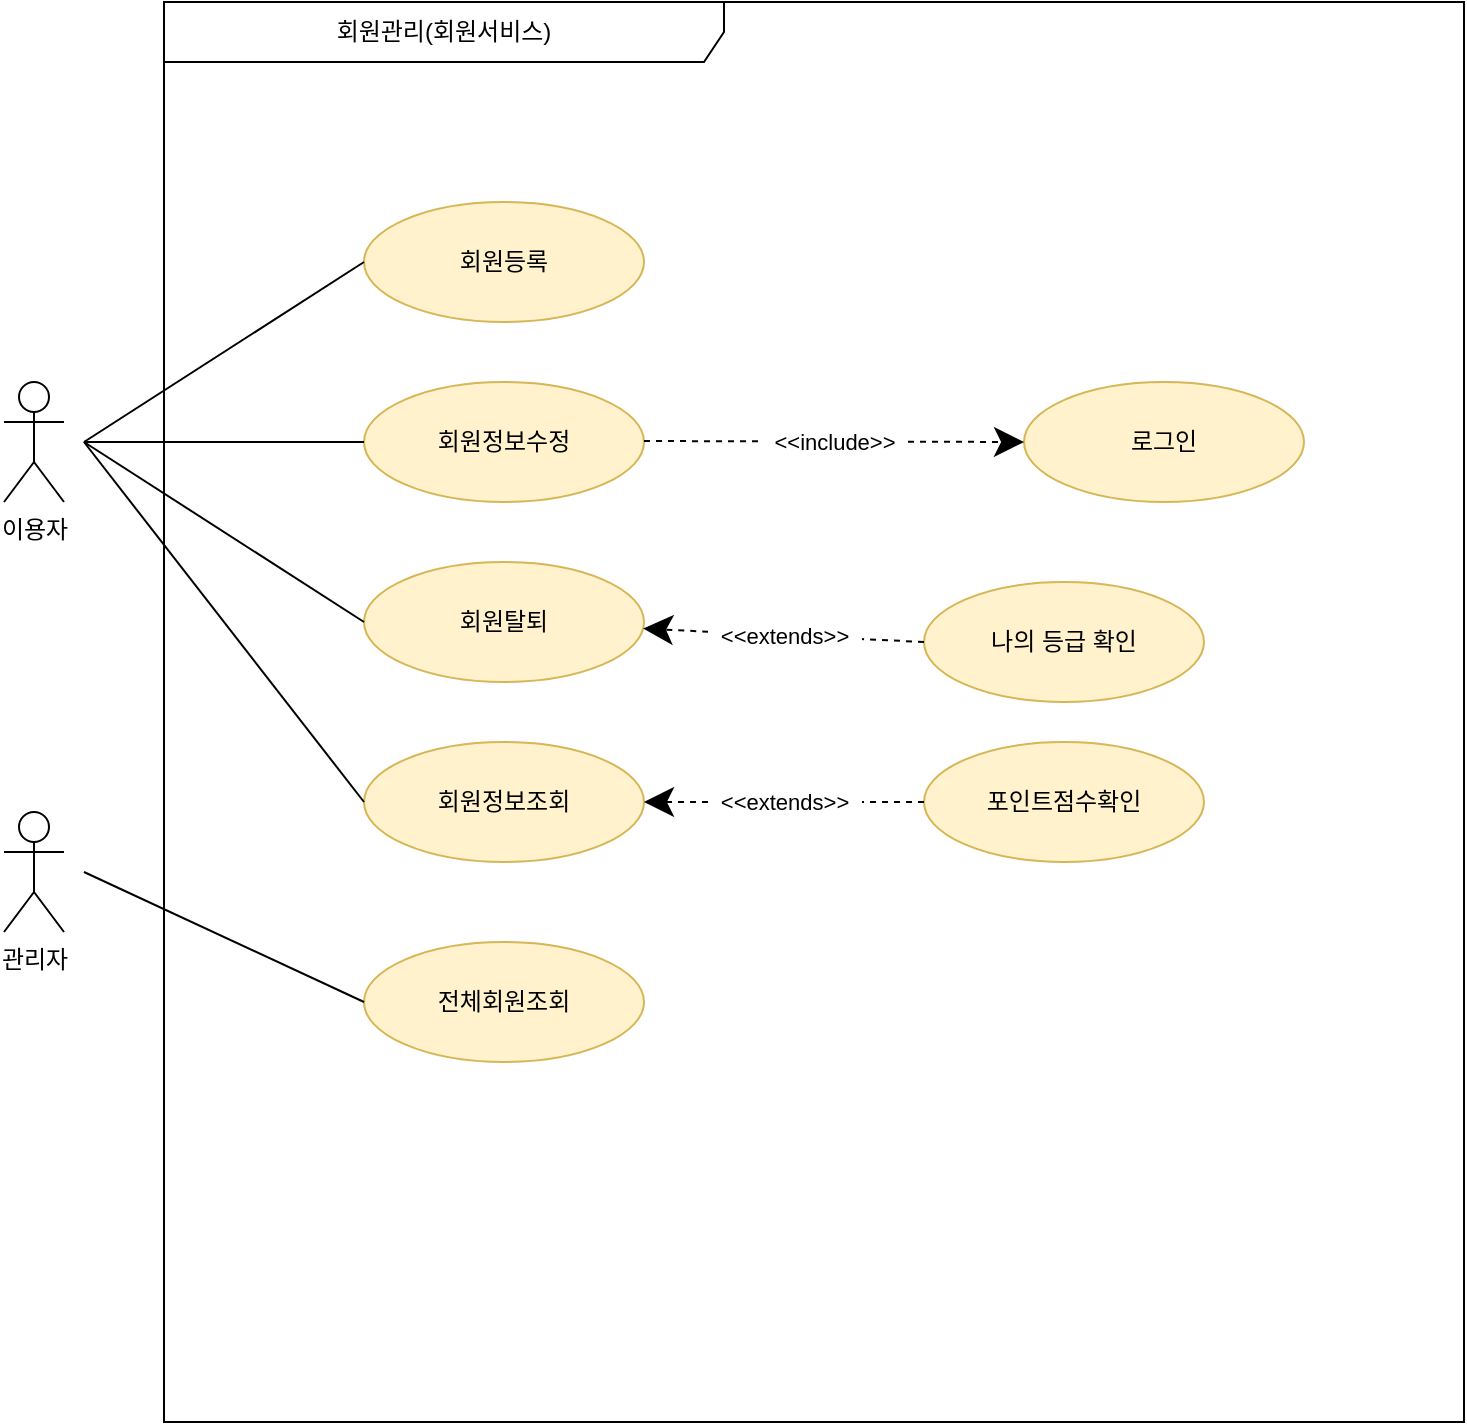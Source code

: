 <mxfile version="21.3.2" type="github">
  <diagram name="페이지-1" id="7yA3M5oHXoed5DA-7h5f">
    <mxGraphModel dx="1434" dy="764" grid="1" gridSize="10" guides="1" tooltips="1" connect="1" arrows="1" fold="1" page="1" pageScale="1" pageWidth="827" pageHeight="1169" math="0" shadow="0">
      <root>
        <mxCell id="0" />
        <mxCell id="1" parent="0" />
        <mxCell id="_hMRSCN7YaHlp1FsNygt-1" value="이용자&lt;br&gt;" style="shape=umlActor;verticalLabelPosition=bottom;verticalAlign=top;html=1;outlineConnect=0;" vertex="1" parent="1">
          <mxGeometry x="40" y="240" width="30" height="60" as="geometry" />
        </mxCell>
        <mxCell id="_hMRSCN7YaHlp1FsNygt-2" value="회원관리(회원서비스)" style="shape=umlFrame;whiteSpace=wrap;html=1;pointerEvents=0;width=280;height=30;" vertex="1" parent="1">
          <mxGeometry x="120" y="50" width="650" height="710" as="geometry" />
        </mxCell>
        <mxCell id="_hMRSCN7YaHlp1FsNygt-3" value="회원등록" style="ellipse;whiteSpace=wrap;html=1;fillColor=#fff2cc;strokeColor=#d6b656;" vertex="1" parent="1">
          <mxGeometry x="220" y="150" width="140" height="60" as="geometry" />
        </mxCell>
        <mxCell id="_hMRSCN7YaHlp1FsNygt-4" value="회원정보수정" style="ellipse;whiteSpace=wrap;html=1;fillColor=#fff2cc;strokeColor=#d6b656;" vertex="1" parent="1">
          <mxGeometry x="220" y="240" width="140" height="60" as="geometry" />
        </mxCell>
        <mxCell id="_hMRSCN7YaHlp1FsNygt-5" value="회원탈퇴" style="ellipse;whiteSpace=wrap;html=1;fillColor=#fff2cc;strokeColor=#d6b656;" vertex="1" parent="1">
          <mxGeometry x="220" y="330" width="140" height="60" as="geometry" />
        </mxCell>
        <mxCell id="_hMRSCN7YaHlp1FsNygt-6" value="회원정보조회" style="ellipse;whiteSpace=wrap;html=1;fillColor=#fff2cc;strokeColor=#d6b656;" vertex="1" parent="1">
          <mxGeometry x="220" y="420" width="140" height="60" as="geometry" />
        </mxCell>
        <mxCell id="_hMRSCN7YaHlp1FsNygt-7" value="전체회원조회" style="ellipse;whiteSpace=wrap;html=1;fillColor=#fff2cc;strokeColor=#d6b656;" vertex="1" parent="1">
          <mxGeometry x="220" y="520" width="140" height="60" as="geometry" />
        </mxCell>
        <mxCell id="_hMRSCN7YaHlp1FsNygt-8" value="" style="endArrow=none;html=1;rounded=0;entryX=0;entryY=0.5;entryDx=0;entryDy=0;" edge="1" parent="1" target="_hMRSCN7YaHlp1FsNygt-4">
          <mxGeometry width="50" height="50" relative="1" as="geometry">
            <mxPoint x="80" y="270" as="sourcePoint" />
            <mxPoint x="440" y="370" as="targetPoint" />
          </mxGeometry>
        </mxCell>
        <mxCell id="_hMRSCN7YaHlp1FsNygt-9" value="" style="endArrow=none;html=1;rounded=0;entryX=0;entryY=0.5;entryDx=0;entryDy=0;" edge="1" parent="1" target="_hMRSCN7YaHlp1FsNygt-3">
          <mxGeometry width="50" height="50" relative="1" as="geometry">
            <mxPoint x="80" y="270" as="sourcePoint" />
            <mxPoint x="190" y="220" as="targetPoint" />
          </mxGeometry>
        </mxCell>
        <mxCell id="_hMRSCN7YaHlp1FsNygt-10" value="" style="endArrow=none;html=1;rounded=0;entryX=0;entryY=0.5;entryDx=0;entryDy=0;" edge="1" parent="1" target="_hMRSCN7YaHlp1FsNygt-5">
          <mxGeometry width="50" height="50" relative="1" as="geometry">
            <mxPoint x="80" y="270" as="sourcePoint" />
            <mxPoint x="190" y="130" as="targetPoint" />
          </mxGeometry>
        </mxCell>
        <mxCell id="_hMRSCN7YaHlp1FsNygt-11" value="" style="endArrow=none;html=1;rounded=0;entryX=0;entryY=0.5;entryDx=0;entryDy=0;" edge="1" parent="1" target="_hMRSCN7YaHlp1FsNygt-6">
          <mxGeometry width="50" height="50" relative="1" as="geometry">
            <mxPoint x="80" y="270" as="sourcePoint" />
            <mxPoint x="190" y="310" as="targetPoint" />
          </mxGeometry>
        </mxCell>
        <mxCell id="_hMRSCN7YaHlp1FsNygt-12" value="" style="endArrow=none;html=1;rounded=0;entryX=0;entryY=0.5;entryDx=0;entryDy=0;" edge="1" parent="1" target="_hMRSCN7YaHlp1FsNygt-7">
          <mxGeometry width="50" height="50" relative="1" as="geometry">
            <mxPoint x="80" y="485" as="sourcePoint" />
            <mxPoint x="190" y="400" as="targetPoint" />
          </mxGeometry>
        </mxCell>
        <mxCell id="_hMRSCN7YaHlp1FsNygt-15" value="관리자" style="shape=umlActor;verticalLabelPosition=bottom;verticalAlign=top;html=1;outlineConnect=0;" vertex="1" parent="1">
          <mxGeometry x="40" y="455" width="30" height="60" as="geometry" />
        </mxCell>
        <mxCell id="_hMRSCN7YaHlp1FsNygt-16" value="로그인" style="ellipse;whiteSpace=wrap;html=1;fillColor=#fff2cc;strokeColor=#d6b656;" vertex="1" parent="1">
          <mxGeometry x="550" y="240" width="140" height="60" as="geometry" />
        </mxCell>
        <mxCell id="_hMRSCN7YaHlp1FsNygt-17" value="&amp;nbsp; &amp;lt;&amp;lt;include&amp;gt;&amp;gt;&amp;nbsp;&amp;nbsp;" style="endArrow=classic;endSize=12;dashed=1;html=1;rounded=0;endFill=1;" edge="1" parent="1">
          <mxGeometry width="160" relative="1" as="geometry">
            <mxPoint x="360" y="269.5" as="sourcePoint" />
            <mxPoint x="550" y="270" as="targetPoint" />
          </mxGeometry>
        </mxCell>
        <mxCell id="_hMRSCN7YaHlp1FsNygt-18" value="나의 등급 확인" style="ellipse;whiteSpace=wrap;html=1;fillColor=#fff2cc;strokeColor=#d6b656;" vertex="1" parent="1">
          <mxGeometry x="500" y="340" width="140" height="60" as="geometry" />
        </mxCell>
        <mxCell id="_hMRSCN7YaHlp1FsNygt-19" value="포인트점수확인" style="ellipse;whiteSpace=wrap;html=1;fillColor=#fff2cc;strokeColor=#d6b656;" vertex="1" parent="1">
          <mxGeometry x="500" y="420" width="140" height="60" as="geometry" />
        </mxCell>
        <mxCell id="_hMRSCN7YaHlp1FsNygt-20" value="&amp;nbsp; &amp;lt;&amp;lt;extends&amp;gt;&amp;gt;&amp;nbsp;&amp;nbsp;" style="endArrow=classic;endSize=12;dashed=1;html=1;rounded=0;exitX=0;exitY=0.5;exitDx=0;exitDy=0;endFill=1;" edge="1" parent="1" source="_hMRSCN7YaHlp1FsNygt-18" target="_hMRSCN7YaHlp1FsNygt-5">
          <mxGeometry width="160" relative="1" as="geometry">
            <mxPoint x="330" y="390" as="sourcePoint" />
            <mxPoint x="490" y="390" as="targetPoint" />
          </mxGeometry>
        </mxCell>
        <mxCell id="_hMRSCN7YaHlp1FsNygt-24" value="&amp;nbsp; &amp;lt;&amp;lt;extends&amp;gt;&amp;gt;&amp;nbsp;&amp;nbsp;" style="endArrow=classic;endSize=12;dashed=1;html=1;rounded=0;exitX=0;exitY=0.5;exitDx=0;exitDy=0;endFill=1;entryX=1;entryY=0.5;entryDx=0;entryDy=0;" edge="1" parent="1" source="_hMRSCN7YaHlp1FsNygt-19" target="_hMRSCN7YaHlp1FsNygt-6">
          <mxGeometry width="160" relative="1" as="geometry">
            <mxPoint x="500" y="390" as="sourcePoint" />
            <mxPoint x="368" y="377" as="targetPoint" />
          </mxGeometry>
        </mxCell>
      </root>
    </mxGraphModel>
  </diagram>
</mxfile>
